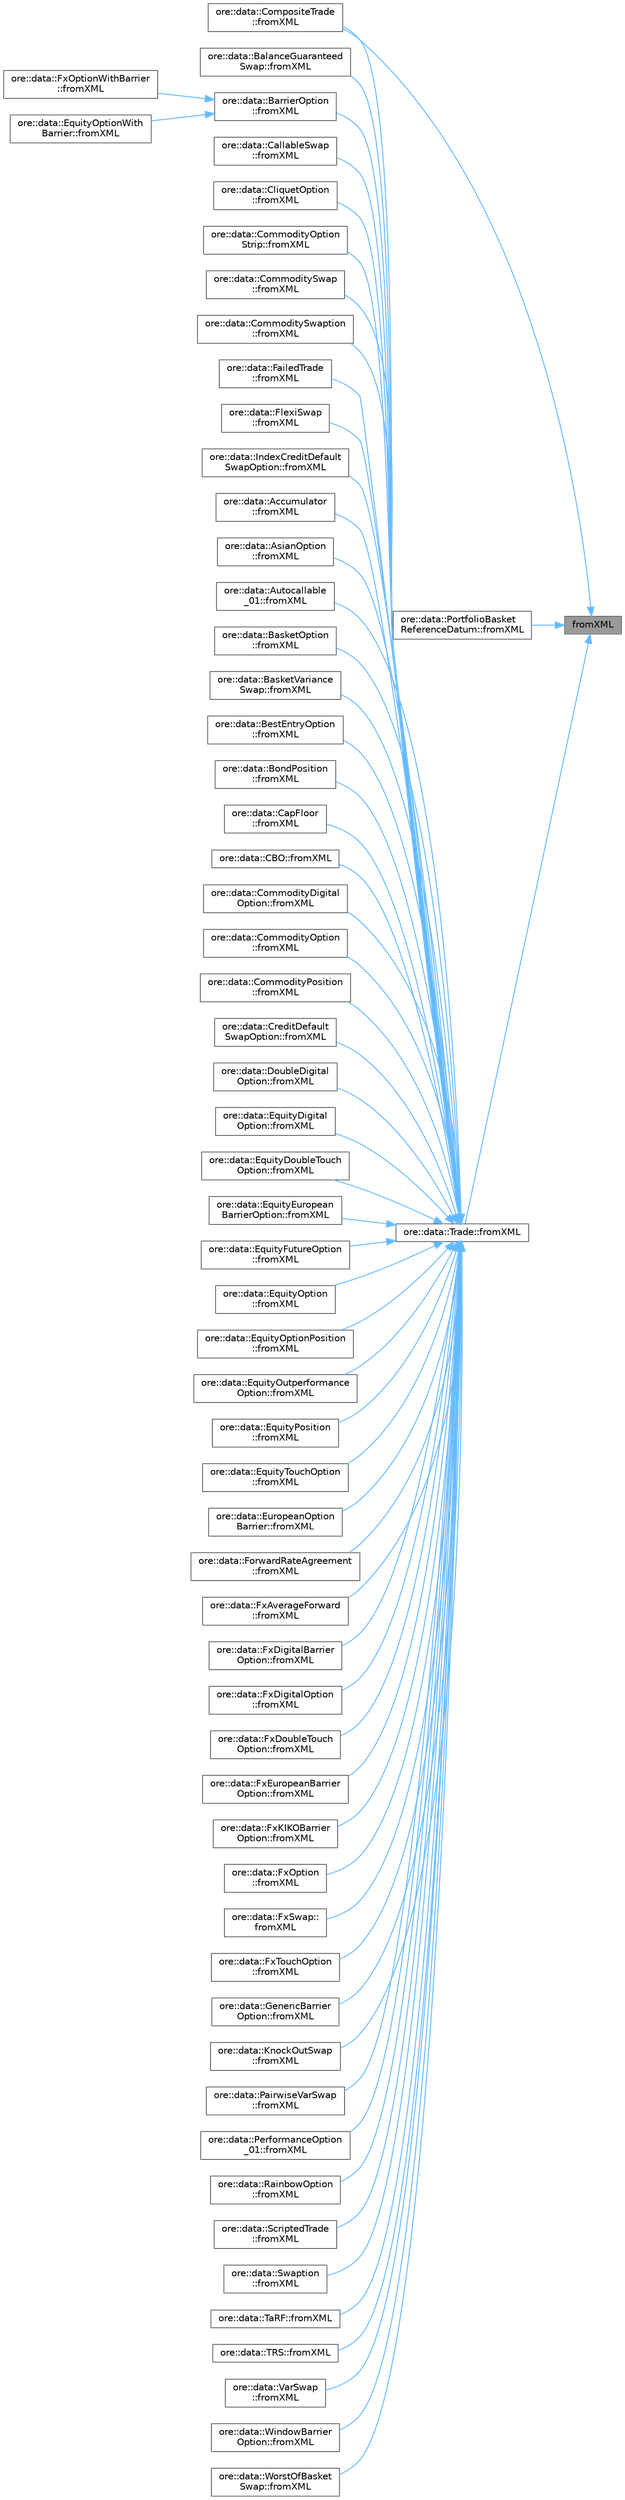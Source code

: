 digraph "fromXML"
{
 // INTERACTIVE_SVG=YES
 // LATEX_PDF_SIZE
  bgcolor="transparent";
  edge [fontname=Helvetica,fontsize=10,labelfontname=Helvetica,labelfontsize=10];
  node [fontname=Helvetica,fontsize=10,shape=box,height=0.2,width=0.4];
  rankdir="RL";
  Node1 [label="fromXML",height=0.2,width=0.4,color="gray40", fillcolor="grey60", style="filled", fontcolor="black",tooltip=" "];
  Node1 -> Node2 [dir="back",color="steelblue1",style="solid"];
  Node2 [label="ore::data::CompositeTrade\l::fromXML",height=0.2,width=0.4,color="grey40", fillcolor="white", style="filled",URL="$classore_1_1data_1_1_composite_trade.html#a7741ae0fc924943de5bfe02928262eb7",tooltip=" "];
  Node1 -> Node3 [dir="back",color="steelblue1",style="solid"];
  Node3 [label="ore::data::PortfolioBasket\lReferenceDatum::fromXML",height=0.2,width=0.4,color="grey40", fillcolor="white", style="filled",URL="$classore_1_1data_1_1_portfolio_basket_reference_datum.html#a7741ae0fc924943de5bfe02928262eb7",tooltip=" "];
  Node1 -> Node4 [dir="back",color="steelblue1",style="solid"];
  Node4 [label="ore::data::Trade::fromXML",height=0.2,width=0.4,color="grey40", fillcolor="white", style="filled",URL="$classore_1_1data_1_1_trade.html#a7741ae0fc924943de5bfe02928262eb7",tooltip=" "];
  Node4 -> Node5 [dir="back",color="steelblue1",style="solid"];
  Node5 [label="ore::data::BalanceGuaranteed\lSwap::fromXML",height=0.2,width=0.4,color="grey40", fillcolor="white", style="filled",URL="$classore_1_1data_1_1_balance_guaranteed_swap.html#a510baf06568510646decfeaf1753e526",tooltip=" "];
  Node4 -> Node6 [dir="back",color="steelblue1",style="solid"];
  Node6 [label="ore::data::BarrierOption\l::fromXML",height=0.2,width=0.4,color="grey40", fillcolor="white", style="filled",URL="$classore_1_1data_1_1_barrier_option.html#a510baf06568510646decfeaf1753e526",tooltip=" "];
  Node6 -> Node7 [dir="back",color="steelblue1",style="solid"];
  Node7 [label="ore::data::FxOptionWithBarrier\l::fromXML",height=0.2,width=0.4,color="grey40", fillcolor="white", style="filled",URL="$classore_1_1data_1_1_fx_option_with_barrier.html#a510baf06568510646decfeaf1753e526",tooltip=" "];
  Node6 -> Node8 [dir="back",color="steelblue1",style="solid"];
  Node8 [label="ore::data::EquityOptionWith\lBarrier::fromXML",height=0.2,width=0.4,color="grey40", fillcolor="white", style="filled",URL="$classore_1_1data_1_1_equity_option_with_barrier.html#a510baf06568510646decfeaf1753e526",tooltip=" "];
  Node4 -> Node9 [dir="back",color="steelblue1",style="solid"];
  Node9 [label="ore::data::CallableSwap\l::fromXML",height=0.2,width=0.4,color="grey40", fillcolor="white", style="filled",URL="$classore_1_1data_1_1_callable_swap.html#a510baf06568510646decfeaf1753e526",tooltip=" "];
  Node4 -> Node10 [dir="back",color="steelblue1",style="solid"];
  Node10 [label="ore::data::CliquetOption\l::fromXML",height=0.2,width=0.4,color="grey40", fillcolor="white", style="filled",URL="$classore_1_1data_1_1_cliquet_option.html#a510baf06568510646decfeaf1753e526",tooltip=" "];
  Node4 -> Node11 [dir="back",color="steelblue1",style="solid"];
  Node11 [label="ore::data::CommodityOption\lStrip::fromXML",height=0.2,width=0.4,color="grey40", fillcolor="white", style="filled",URL="$classore_1_1data_1_1_commodity_option_strip.html#a510baf06568510646decfeaf1753e526",tooltip=" "];
  Node4 -> Node12 [dir="back",color="steelblue1",style="solid"];
  Node12 [label="ore::data::CommoditySwap\l::fromXML",height=0.2,width=0.4,color="grey40", fillcolor="white", style="filled",URL="$classore_1_1data_1_1_commodity_swap.html#a510baf06568510646decfeaf1753e526",tooltip=" "];
  Node4 -> Node13 [dir="back",color="steelblue1",style="solid"];
  Node13 [label="ore::data::CommoditySwaption\l::fromXML",height=0.2,width=0.4,color="grey40", fillcolor="white", style="filled",URL="$classore_1_1data_1_1_commodity_swaption.html#a510baf06568510646decfeaf1753e526",tooltip=" "];
  Node4 -> Node14 [dir="back",color="steelblue1",style="solid"];
  Node14 [label="ore::data::FailedTrade\l::fromXML",height=0.2,width=0.4,color="grey40", fillcolor="white", style="filled",URL="$classore_1_1data_1_1_failed_trade.html#a510baf06568510646decfeaf1753e526",tooltip=" "];
  Node4 -> Node15 [dir="back",color="steelblue1",style="solid"];
  Node15 [label="ore::data::FlexiSwap\l::fromXML",height=0.2,width=0.4,color="grey40", fillcolor="white", style="filled",URL="$classore_1_1data_1_1_flexi_swap.html#a510baf06568510646decfeaf1753e526",tooltip=" "];
  Node4 -> Node16 [dir="back",color="steelblue1",style="solid"];
  Node16 [label="ore::data::IndexCreditDefault\lSwapOption::fromXML",height=0.2,width=0.4,color="grey40", fillcolor="white", style="filled",URL="$classore_1_1data_1_1_index_credit_default_swap_option.html#a510baf06568510646decfeaf1753e526",tooltip=" "];
  Node4 -> Node17 [dir="back",color="steelblue1",style="solid"];
  Node17 [label="ore::data::Accumulator\l::fromXML",height=0.2,width=0.4,color="grey40", fillcolor="white", style="filled",URL="$classore_1_1data_1_1_accumulator.html#a7741ae0fc924943de5bfe02928262eb7",tooltip=" "];
  Node4 -> Node18 [dir="back",color="steelblue1",style="solid"];
  Node18 [label="ore::data::AsianOption\l::fromXML",height=0.2,width=0.4,color="grey40", fillcolor="white", style="filled",URL="$classore_1_1data_1_1_asian_option.html#a7741ae0fc924943de5bfe02928262eb7",tooltip=" "];
  Node4 -> Node19 [dir="back",color="steelblue1",style="solid"];
  Node19 [label="ore::data::Autocallable\l_01::fromXML",height=0.2,width=0.4,color="grey40", fillcolor="white", style="filled",URL="$classore_1_1data_1_1_autocallable__01.html#a7741ae0fc924943de5bfe02928262eb7",tooltip=" "];
  Node4 -> Node20 [dir="back",color="steelblue1",style="solid"];
  Node20 [label="ore::data::BasketOption\l::fromXML",height=0.2,width=0.4,color="grey40", fillcolor="white", style="filled",URL="$classore_1_1data_1_1_basket_option.html#a7741ae0fc924943de5bfe02928262eb7",tooltip=" "];
  Node4 -> Node21 [dir="back",color="steelblue1",style="solid"];
  Node21 [label="ore::data::BasketVariance\lSwap::fromXML",height=0.2,width=0.4,color="grey40", fillcolor="white", style="filled",URL="$classore_1_1data_1_1_basket_variance_swap.html#a7741ae0fc924943de5bfe02928262eb7",tooltip=" "];
  Node4 -> Node22 [dir="back",color="steelblue1",style="solid"];
  Node22 [label="ore::data::BestEntryOption\l::fromXML",height=0.2,width=0.4,color="grey40", fillcolor="white", style="filled",URL="$classore_1_1data_1_1_best_entry_option.html#a7741ae0fc924943de5bfe02928262eb7",tooltip=" "];
  Node4 -> Node23 [dir="back",color="steelblue1",style="solid"];
  Node23 [label="ore::data::BondPosition\l::fromXML",height=0.2,width=0.4,color="grey40", fillcolor="white", style="filled",URL="$classore_1_1data_1_1_bond_position.html#a7741ae0fc924943de5bfe02928262eb7",tooltip=" "];
  Node4 -> Node24 [dir="back",color="steelblue1",style="solid"];
  Node24 [label="ore::data::CapFloor\l::fromXML",height=0.2,width=0.4,color="grey40", fillcolor="white", style="filled",URL="$classore_1_1data_1_1_cap_floor.html#a7741ae0fc924943de5bfe02928262eb7",tooltip=" "];
  Node4 -> Node25 [dir="back",color="steelblue1",style="solid"];
  Node25 [label="ore::data::CBO::fromXML",height=0.2,width=0.4,color="grey40", fillcolor="white", style="filled",URL="$classore_1_1data_1_1_c_b_o.html#a7741ae0fc924943de5bfe02928262eb7",tooltip=" "];
  Node4 -> Node26 [dir="back",color="steelblue1",style="solid"];
  Node26 [label="ore::data::CommodityDigital\lOption::fromXML",height=0.2,width=0.4,color="grey40", fillcolor="white", style="filled",URL="$classore_1_1data_1_1_commodity_digital_option.html#a7741ae0fc924943de5bfe02928262eb7",tooltip=" "];
  Node4 -> Node27 [dir="back",color="steelblue1",style="solid"];
  Node27 [label="ore::data::CommodityOption\l::fromXML",height=0.2,width=0.4,color="grey40", fillcolor="white", style="filled",URL="$classore_1_1data_1_1_commodity_option.html#a7741ae0fc924943de5bfe02928262eb7",tooltip=" "];
  Node4 -> Node28 [dir="back",color="steelblue1",style="solid"];
  Node28 [label="ore::data::CommodityPosition\l::fromXML",height=0.2,width=0.4,color="grey40", fillcolor="white", style="filled",URL="$classore_1_1data_1_1_commodity_position.html#a7741ae0fc924943de5bfe02928262eb7",tooltip=" "];
  Node4 -> Node2 [dir="back",color="steelblue1",style="solid"];
  Node4 -> Node29 [dir="back",color="steelblue1",style="solid"];
  Node29 [label="ore::data::CreditDefault\lSwapOption::fromXML",height=0.2,width=0.4,color="grey40", fillcolor="white", style="filled",URL="$classore_1_1data_1_1_credit_default_swap_option.html#a7741ae0fc924943de5bfe02928262eb7",tooltip=" "];
  Node4 -> Node30 [dir="back",color="steelblue1",style="solid"];
  Node30 [label="ore::data::DoubleDigital\lOption::fromXML",height=0.2,width=0.4,color="grey40", fillcolor="white", style="filled",URL="$classore_1_1data_1_1_double_digital_option.html#a7741ae0fc924943de5bfe02928262eb7",tooltip=" "];
  Node4 -> Node31 [dir="back",color="steelblue1",style="solid"];
  Node31 [label="ore::data::EquityDigital\lOption::fromXML",height=0.2,width=0.4,color="grey40", fillcolor="white", style="filled",URL="$classore_1_1data_1_1_equity_digital_option.html#a7741ae0fc924943de5bfe02928262eb7",tooltip=" "];
  Node4 -> Node32 [dir="back",color="steelblue1",style="solid"];
  Node32 [label="ore::data::EquityDoubleTouch\lOption::fromXML",height=0.2,width=0.4,color="grey40", fillcolor="white", style="filled",URL="$classore_1_1data_1_1_equity_double_touch_option.html#a7741ae0fc924943de5bfe02928262eb7",tooltip=" "];
  Node4 -> Node33 [dir="back",color="steelblue1",style="solid"];
  Node33 [label="ore::data::EquityEuropean\lBarrierOption::fromXML",height=0.2,width=0.4,color="grey40", fillcolor="white", style="filled",URL="$classore_1_1data_1_1_equity_european_barrier_option.html#a7741ae0fc924943de5bfe02928262eb7",tooltip=" "];
  Node4 -> Node34 [dir="back",color="steelblue1",style="solid"];
  Node34 [label="ore::data::EquityFutureOption\l::fromXML",height=0.2,width=0.4,color="grey40", fillcolor="white", style="filled",URL="$classore_1_1data_1_1_equity_future_option.html#a7741ae0fc924943de5bfe02928262eb7",tooltip=" "];
  Node4 -> Node35 [dir="back",color="steelblue1",style="solid"];
  Node35 [label="ore::data::EquityOption\l::fromXML",height=0.2,width=0.4,color="grey40", fillcolor="white", style="filled",URL="$classore_1_1data_1_1_equity_option.html#a7741ae0fc924943de5bfe02928262eb7",tooltip=" "];
  Node4 -> Node36 [dir="back",color="steelblue1",style="solid"];
  Node36 [label="ore::data::EquityOptionPosition\l::fromXML",height=0.2,width=0.4,color="grey40", fillcolor="white", style="filled",URL="$classore_1_1data_1_1_equity_option_position.html#a7741ae0fc924943de5bfe02928262eb7",tooltip=" "];
  Node4 -> Node37 [dir="back",color="steelblue1",style="solid"];
  Node37 [label="ore::data::EquityOutperformance\lOption::fromXML",height=0.2,width=0.4,color="grey40", fillcolor="white", style="filled",URL="$classore_1_1data_1_1_equity_outperformance_option.html#a7741ae0fc924943de5bfe02928262eb7",tooltip=" "];
  Node4 -> Node38 [dir="back",color="steelblue1",style="solid"];
  Node38 [label="ore::data::EquityPosition\l::fromXML",height=0.2,width=0.4,color="grey40", fillcolor="white", style="filled",URL="$classore_1_1data_1_1_equity_position.html#a7741ae0fc924943de5bfe02928262eb7",tooltip=" "];
  Node4 -> Node39 [dir="back",color="steelblue1",style="solid"];
  Node39 [label="ore::data::EquityTouchOption\l::fromXML",height=0.2,width=0.4,color="grey40", fillcolor="white", style="filled",URL="$classore_1_1data_1_1_equity_touch_option.html#a7741ae0fc924943de5bfe02928262eb7",tooltip=" "];
  Node4 -> Node40 [dir="back",color="steelblue1",style="solid"];
  Node40 [label="ore::data::EuropeanOption\lBarrier::fromXML",height=0.2,width=0.4,color="grey40", fillcolor="white", style="filled",URL="$classore_1_1data_1_1_european_option_barrier.html#a7741ae0fc924943de5bfe02928262eb7",tooltip=" "];
  Node4 -> Node41 [dir="back",color="steelblue1",style="solid"];
  Node41 [label="ore::data::ForwardRateAgreement\l::fromXML",height=0.2,width=0.4,color="grey40", fillcolor="white", style="filled",URL="$classore_1_1data_1_1_forward_rate_agreement.html#a7741ae0fc924943de5bfe02928262eb7",tooltip=" "];
  Node4 -> Node42 [dir="back",color="steelblue1",style="solid"];
  Node42 [label="ore::data::FxAverageForward\l::fromXML",height=0.2,width=0.4,color="grey40", fillcolor="white", style="filled",URL="$classore_1_1data_1_1_fx_average_forward.html#a7741ae0fc924943de5bfe02928262eb7",tooltip=" "];
  Node4 -> Node43 [dir="back",color="steelblue1",style="solid"];
  Node43 [label="ore::data::FxDigitalBarrier\lOption::fromXML",height=0.2,width=0.4,color="grey40", fillcolor="white", style="filled",URL="$classore_1_1data_1_1_fx_digital_barrier_option.html#a7741ae0fc924943de5bfe02928262eb7",tooltip=" "];
  Node4 -> Node44 [dir="back",color="steelblue1",style="solid"];
  Node44 [label="ore::data::FxDigitalOption\l::fromXML",height=0.2,width=0.4,color="grey40", fillcolor="white", style="filled",URL="$classore_1_1data_1_1_fx_digital_option.html#a7741ae0fc924943de5bfe02928262eb7",tooltip=" "];
  Node4 -> Node45 [dir="back",color="steelblue1",style="solid"];
  Node45 [label="ore::data::FxDoubleTouch\lOption::fromXML",height=0.2,width=0.4,color="grey40", fillcolor="white", style="filled",URL="$classore_1_1data_1_1_fx_double_touch_option.html#a7741ae0fc924943de5bfe02928262eb7",tooltip=" "];
  Node4 -> Node46 [dir="back",color="steelblue1",style="solid"];
  Node46 [label="ore::data::FxEuropeanBarrier\lOption::fromXML",height=0.2,width=0.4,color="grey40", fillcolor="white", style="filled",URL="$classore_1_1data_1_1_fx_european_barrier_option.html#a7741ae0fc924943de5bfe02928262eb7",tooltip=" "];
  Node4 -> Node47 [dir="back",color="steelblue1",style="solid"];
  Node47 [label="ore::data::FxKIKOBarrier\lOption::fromXML",height=0.2,width=0.4,color="grey40", fillcolor="white", style="filled",URL="$classore_1_1data_1_1_fx_k_i_k_o_barrier_option.html#a7741ae0fc924943de5bfe02928262eb7",tooltip=" "];
  Node4 -> Node48 [dir="back",color="steelblue1",style="solid"];
  Node48 [label="ore::data::FxOption\l::fromXML",height=0.2,width=0.4,color="grey40", fillcolor="white", style="filled",URL="$classore_1_1data_1_1_fx_option.html#a7741ae0fc924943de5bfe02928262eb7",tooltip=" "];
  Node4 -> Node49 [dir="back",color="steelblue1",style="solid"];
  Node49 [label="ore::data::FxSwap::\lfromXML",height=0.2,width=0.4,color="grey40", fillcolor="white", style="filled",URL="$classore_1_1data_1_1_fx_swap.html#a7741ae0fc924943de5bfe02928262eb7",tooltip=" "];
  Node4 -> Node50 [dir="back",color="steelblue1",style="solid"];
  Node50 [label="ore::data::FxTouchOption\l::fromXML",height=0.2,width=0.4,color="grey40", fillcolor="white", style="filled",URL="$classore_1_1data_1_1_fx_touch_option.html#a7741ae0fc924943de5bfe02928262eb7",tooltip=" "];
  Node4 -> Node51 [dir="back",color="steelblue1",style="solid"];
  Node51 [label="ore::data::GenericBarrier\lOption::fromXML",height=0.2,width=0.4,color="grey40", fillcolor="white", style="filled",URL="$classore_1_1data_1_1_generic_barrier_option.html#a7741ae0fc924943de5bfe02928262eb7",tooltip=" "];
  Node4 -> Node52 [dir="back",color="steelblue1",style="solid"];
  Node52 [label="ore::data::KnockOutSwap\l::fromXML",height=0.2,width=0.4,color="grey40", fillcolor="white", style="filled",URL="$classore_1_1data_1_1_knock_out_swap.html#a7741ae0fc924943de5bfe02928262eb7",tooltip=" "];
  Node4 -> Node53 [dir="back",color="steelblue1",style="solid"];
  Node53 [label="ore::data::PairwiseVarSwap\l::fromXML",height=0.2,width=0.4,color="grey40", fillcolor="white", style="filled",URL="$classore_1_1data_1_1_pairwise_var_swap.html#a7741ae0fc924943de5bfe02928262eb7",tooltip=" "];
  Node4 -> Node54 [dir="back",color="steelblue1",style="solid"];
  Node54 [label="ore::data::PerformanceOption\l_01::fromXML",height=0.2,width=0.4,color="grey40", fillcolor="white", style="filled",URL="$classore_1_1data_1_1_performance_option__01.html#a7741ae0fc924943de5bfe02928262eb7",tooltip=" "];
  Node4 -> Node55 [dir="back",color="steelblue1",style="solid"];
  Node55 [label="ore::data::RainbowOption\l::fromXML",height=0.2,width=0.4,color="grey40", fillcolor="white", style="filled",URL="$classore_1_1data_1_1_rainbow_option.html#a7741ae0fc924943de5bfe02928262eb7",tooltip=" "];
  Node4 -> Node56 [dir="back",color="steelblue1",style="solid"];
  Node56 [label="ore::data::ScriptedTrade\l::fromXML",height=0.2,width=0.4,color="grey40", fillcolor="white", style="filled",URL="$classore_1_1data_1_1_scripted_trade.html#a7741ae0fc924943de5bfe02928262eb7",tooltip=" "];
  Node4 -> Node57 [dir="back",color="steelblue1",style="solid"];
  Node57 [label="ore::data::Swaption\l::fromXML",height=0.2,width=0.4,color="grey40", fillcolor="white", style="filled",URL="$classore_1_1data_1_1_swaption.html#a7741ae0fc924943de5bfe02928262eb7",tooltip=" "];
  Node4 -> Node58 [dir="back",color="steelblue1",style="solid"];
  Node58 [label="ore::data::TaRF::fromXML",height=0.2,width=0.4,color="grey40", fillcolor="white", style="filled",URL="$classore_1_1data_1_1_ta_r_f.html#a7741ae0fc924943de5bfe02928262eb7",tooltip=" "];
  Node4 -> Node59 [dir="back",color="steelblue1",style="solid"];
  Node59 [label="ore::data::TRS::fromXML",height=0.2,width=0.4,color="grey40", fillcolor="white", style="filled",URL="$classore_1_1data_1_1_t_r_s.html#a7741ae0fc924943de5bfe02928262eb7",tooltip=" "];
  Node4 -> Node60 [dir="back",color="steelblue1",style="solid"];
  Node60 [label="ore::data::VarSwap\l::fromXML",height=0.2,width=0.4,color="grey40", fillcolor="white", style="filled",URL="$classore_1_1data_1_1_var_swap.html#a7741ae0fc924943de5bfe02928262eb7",tooltip=" "];
  Node4 -> Node61 [dir="back",color="steelblue1",style="solid"];
  Node61 [label="ore::data::WindowBarrier\lOption::fromXML",height=0.2,width=0.4,color="grey40", fillcolor="white", style="filled",URL="$classore_1_1data_1_1_window_barrier_option.html#a7741ae0fc924943de5bfe02928262eb7",tooltip=" "];
  Node4 -> Node62 [dir="back",color="steelblue1",style="solid"];
  Node62 [label="ore::data::WorstOfBasket\lSwap::fromXML",height=0.2,width=0.4,color="grey40", fillcolor="white", style="filled",URL="$classore_1_1data_1_1_worst_of_basket_swap.html#a7741ae0fc924943de5bfe02928262eb7",tooltip=" "];
}
